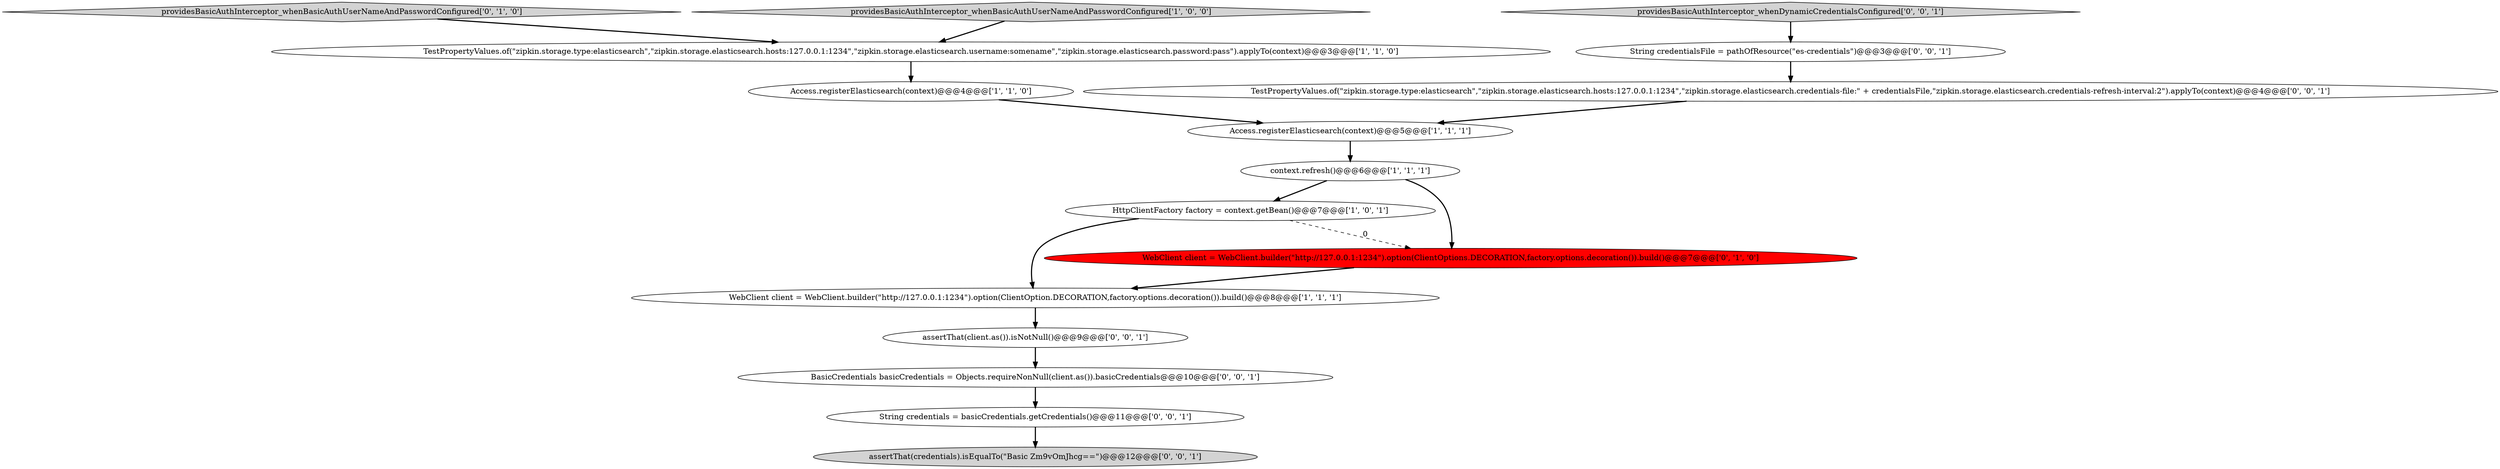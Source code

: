 digraph {
3 [style = filled, label = "HttpClientFactory factory = context.getBean()@@@7@@@['1', '0', '1']", fillcolor = white, shape = ellipse image = "AAA0AAABBB1BBB"];
15 [style = filled, label = "providesBasicAuthInterceptor_whenDynamicCredentialsConfigured['0', '0', '1']", fillcolor = lightgray, shape = diamond image = "AAA0AAABBB3BBB"];
11 [style = filled, label = "String credentialsFile = pathOfResource(\"es-credentials\")@@@3@@@['0', '0', '1']", fillcolor = white, shape = ellipse image = "AAA0AAABBB3BBB"];
1 [style = filled, label = "Access.registerElasticsearch(context)@@@5@@@['1', '1', '1']", fillcolor = white, shape = ellipse image = "AAA0AAABBB1BBB"];
2 [style = filled, label = "Access.registerElasticsearch(context)@@@4@@@['1', '1', '0']", fillcolor = white, shape = ellipse image = "AAA0AAABBB1BBB"];
4 [style = filled, label = "WebClient client = WebClient.builder(\"http://127.0.0.1:1234\").option(ClientOption.DECORATION,factory.options.decoration()).build()@@@8@@@['1', '1', '1']", fillcolor = white, shape = ellipse image = "AAA0AAABBB1BBB"];
8 [style = filled, label = "providesBasicAuthInterceptor_whenBasicAuthUserNameAndPasswordConfigured['0', '1', '0']", fillcolor = lightgray, shape = diamond image = "AAA0AAABBB2BBB"];
5 [style = filled, label = "providesBasicAuthInterceptor_whenBasicAuthUserNameAndPasswordConfigured['1', '0', '0']", fillcolor = lightgray, shape = diamond image = "AAA0AAABBB1BBB"];
6 [style = filled, label = "context.refresh()@@@6@@@['1', '1', '1']", fillcolor = white, shape = ellipse image = "AAA0AAABBB1BBB"];
0 [style = filled, label = "TestPropertyValues.of(\"zipkin.storage.type:elasticsearch\",\"zipkin.storage.elasticsearch.hosts:127.0.0.1:1234\",\"zipkin.storage.elasticsearch.username:somename\",\"zipkin.storage.elasticsearch.password:pass\").applyTo(context)@@@3@@@['1', '1', '0']", fillcolor = white, shape = ellipse image = "AAA0AAABBB1BBB"];
9 [style = filled, label = "TestPropertyValues.of(\"zipkin.storage.type:elasticsearch\",\"zipkin.storage.elasticsearch.hosts:127.0.0.1:1234\",\"zipkin.storage.elasticsearch.credentials-file:\" + credentialsFile,\"zipkin.storage.elasticsearch.credentials-refresh-interval:2\").applyTo(context)@@@4@@@['0', '0', '1']", fillcolor = white, shape = ellipse image = "AAA0AAABBB3BBB"];
14 [style = filled, label = "assertThat(credentials).isEqualTo(\"Basic Zm9vOmJhcg==\")@@@12@@@['0', '0', '1']", fillcolor = lightgray, shape = ellipse image = "AAA0AAABBB3BBB"];
12 [style = filled, label = "String credentials = basicCredentials.getCredentials()@@@11@@@['0', '0', '1']", fillcolor = white, shape = ellipse image = "AAA0AAABBB3BBB"];
13 [style = filled, label = "BasicCredentials basicCredentials = Objects.requireNonNull(client.as()).basicCredentials@@@10@@@['0', '0', '1']", fillcolor = white, shape = ellipse image = "AAA0AAABBB3BBB"];
10 [style = filled, label = "assertThat(client.as()).isNotNull()@@@9@@@['0', '0', '1']", fillcolor = white, shape = ellipse image = "AAA0AAABBB3BBB"];
7 [style = filled, label = "WebClient client = WebClient.builder(\"http://127.0.0.1:1234\").option(ClientOptions.DECORATION,factory.options.decoration()).build()@@@7@@@['0', '1', '0']", fillcolor = red, shape = ellipse image = "AAA1AAABBB2BBB"];
8->0 [style = bold, label=""];
4->10 [style = bold, label=""];
6->3 [style = bold, label=""];
12->14 [style = bold, label=""];
1->6 [style = bold, label=""];
13->12 [style = bold, label=""];
7->4 [style = bold, label=""];
15->11 [style = bold, label=""];
6->7 [style = bold, label=""];
5->0 [style = bold, label=""];
9->1 [style = bold, label=""];
11->9 [style = bold, label=""];
10->13 [style = bold, label=""];
3->7 [style = dashed, label="0"];
3->4 [style = bold, label=""];
2->1 [style = bold, label=""];
0->2 [style = bold, label=""];
}
